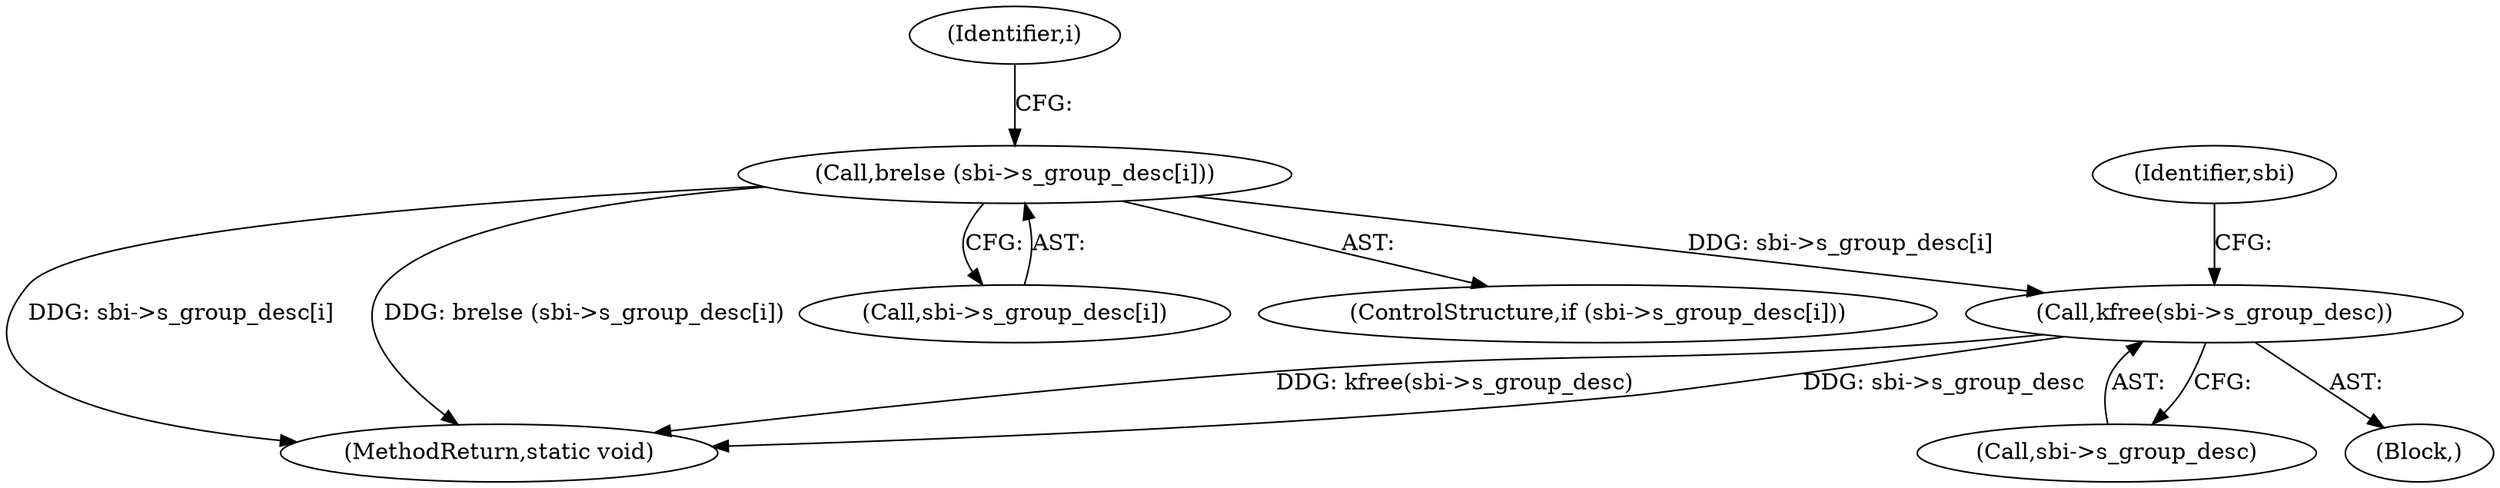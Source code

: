 digraph "0_linux_be0726d33cb8f411945884664924bed3cb8c70ee_1@API" {
"1000181" [label="(Call,kfree(sbi->s_group_desc))"];
"1000175" [label="(Call,brelse (sbi->s_group_desc[i]))"];
"1000176" [label="(Call,sbi->s_group_desc[i])"];
"1000219" [label="(MethodReturn,static void)"];
"1000169" [label="(ControlStructure,if (sbi->s_group_desc[i]))"];
"1000102" [label="(Block,)"];
"1000175" [label="(Call,brelse (sbi->s_group_desc[i]))"];
"1000168" [label="(Identifier,i)"];
"1000182" [label="(Call,sbi->s_group_desc)"];
"1000187" [label="(Identifier,sbi)"];
"1000181" [label="(Call,kfree(sbi->s_group_desc))"];
"1000181" -> "1000102"  [label="AST: "];
"1000181" -> "1000182"  [label="CFG: "];
"1000182" -> "1000181"  [label="AST: "];
"1000187" -> "1000181"  [label="CFG: "];
"1000181" -> "1000219"  [label="DDG: kfree(sbi->s_group_desc)"];
"1000181" -> "1000219"  [label="DDG: sbi->s_group_desc"];
"1000175" -> "1000181"  [label="DDG: sbi->s_group_desc[i]"];
"1000175" -> "1000169"  [label="AST: "];
"1000175" -> "1000176"  [label="CFG: "];
"1000176" -> "1000175"  [label="AST: "];
"1000168" -> "1000175"  [label="CFG: "];
"1000175" -> "1000219"  [label="DDG: sbi->s_group_desc[i]"];
"1000175" -> "1000219"  [label="DDG: brelse (sbi->s_group_desc[i])"];
}
